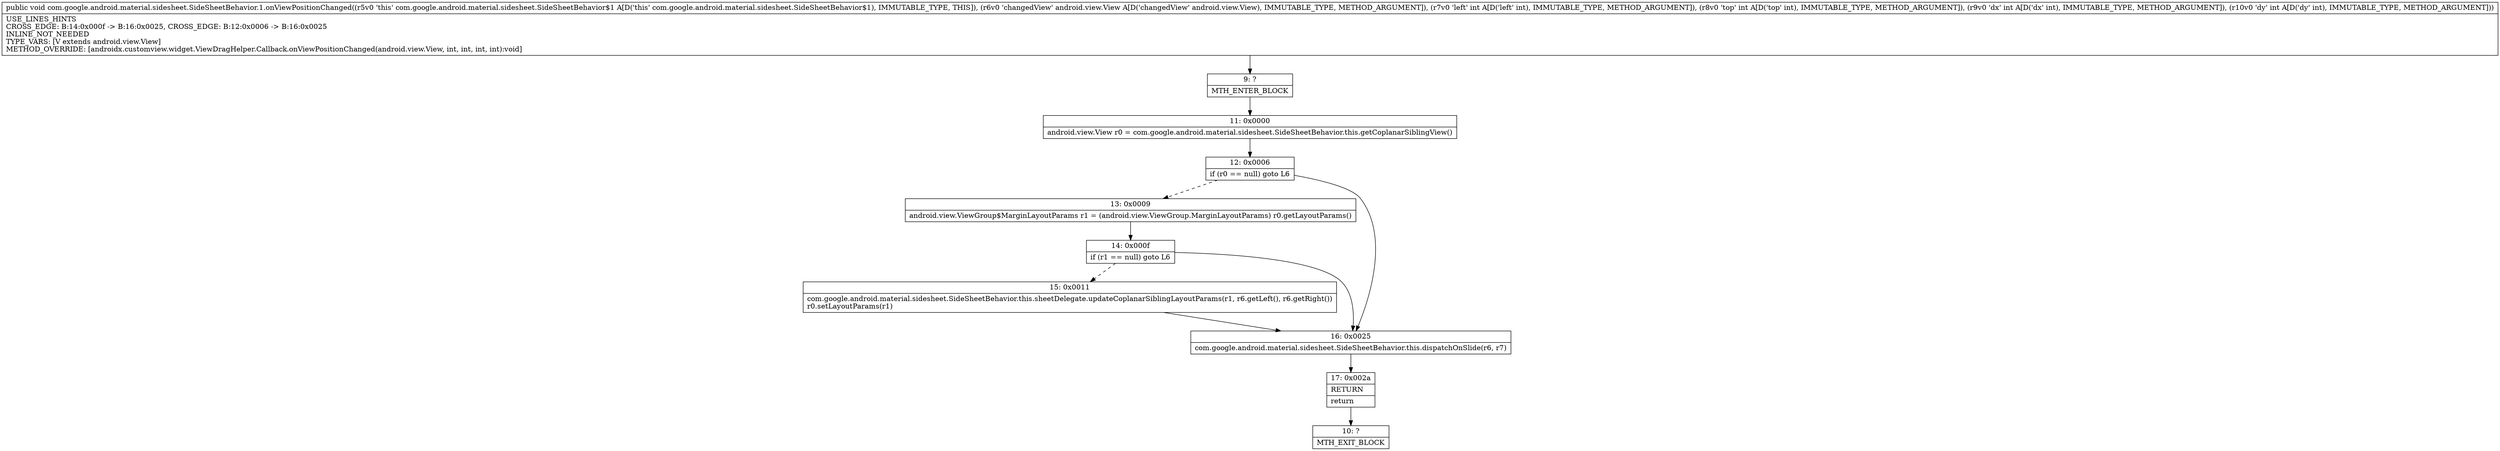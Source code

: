 digraph "CFG forcom.google.android.material.sidesheet.SideSheetBehavior.1.onViewPositionChanged(Landroid\/view\/View;IIII)V" {
Node_9 [shape=record,label="{9\:\ ?|MTH_ENTER_BLOCK\l}"];
Node_11 [shape=record,label="{11\:\ 0x0000|android.view.View r0 = com.google.android.material.sidesheet.SideSheetBehavior.this.getCoplanarSiblingView()\l}"];
Node_12 [shape=record,label="{12\:\ 0x0006|if (r0 == null) goto L6\l}"];
Node_13 [shape=record,label="{13\:\ 0x0009|android.view.ViewGroup$MarginLayoutParams r1 = (android.view.ViewGroup.MarginLayoutParams) r0.getLayoutParams()\l}"];
Node_14 [shape=record,label="{14\:\ 0x000f|if (r1 == null) goto L6\l}"];
Node_15 [shape=record,label="{15\:\ 0x0011|com.google.android.material.sidesheet.SideSheetBehavior.this.sheetDelegate.updateCoplanarSiblingLayoutParams(r1, r6.getLeft(), r6.getRight())\lr0.setLayoutParams(r1)\l}"];
Node_16 [shape=record,label="{16\:\ 0x0025|com.google.android.material.sidesheet.SideSheetBehavior.this.dispatchOnSlide(r6, r7)\l}"];
Node_17 [shape=record,label="{17\:\ 0x002a|RETURN\l|return\l}"];
Node_10 [shape=record,label="{10\:\ ?|MTH_EXIT_BLOCK\l}"];
MethodNode[shape=record,label="{public void com.google.android.material.sidesheet.SideSheetBehavior.1.onViewPositionChanged((r5v0 'this' com.google.android.material.sidesheet.SideSheetBehavior$1 A[D('this' com.google.android.material.sidesheet.SideSheetBehavior$1), IMMUTABLE_TYPE, THIS]), (r6v0 'changedView' android.view.View A[D('changedView' android.view.View), IMMUTABLE_TYPE, METHOD_ARGUMENT]), (r7v0 'left' int A[D('left' int), IMMUTABLE_TYPE, METHOD_ARGUMENT]), (r8v0 'top' int A[D('top' int), IMMUTABLE_TYPE, METHOD_ARGUMENT]), (r9v0 'dx' int A[D('dx' int), IMMUTABLE_TYPE, METHOD_ARGUMENT]), (r10v0 'dy' int A[D('dy' int), IMMUTABLE_TYPE, METHOD_ARGUMENT]))  | USE_LINES_HINTS\lCROSS_EDGE: B:14:0x000f \-\> B:16:0x0025, CROSS_EDGE: B:12:0x0006 \-\> B:16:0x0025\lINLINE_NOT_NEEDED\lTYPE_VARS: [V extends android.view.View]\lMETHOD_OVERRIDE: [androidx.customview.widget.ViewDragHelper.Callback.onViewPositionChanged(android.view.View, int, int, int, int):void]\l}"];
MethodNode -> Node_9;Node_9 -> Node_11;
Node_11 -> Node_12;
Node_12 -> Node_13[style=dashed];
Node_12 -> Node_16;
Node_13 -> Node_14;
Node_14 -> Node_15[style=dashed];
Node_14 -> Node_16;
Node_15 -> Node_16;
Node_16 -> Node_17;
Node_17 -> Node_10;
}

